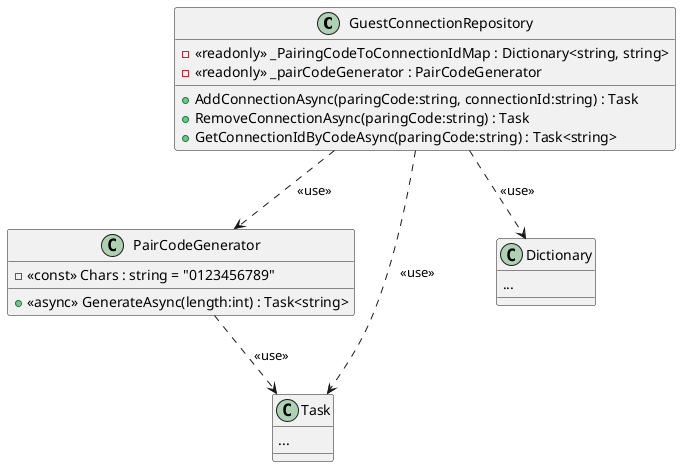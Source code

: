 @startuml
class GuestConnectionRepository {
    - <<readonly>> _PairingCodeToConnectionIdMap : Dictionary<string, string>
    - <<readonly>> _pairCodeGenerator : PairCodeGenerator
    + AddConnectionAsync(paringCode:string, connectionId:string) : Task
    + RemoveConnectionAsync(paringCode:string) : Task
    + GetConnectionIdByCodeAsync(paringCode:string) : Task<string>
}
GuestConnectionRepository ..> PairCodeGenerator: <<use>>
class PairCodeGenerator {
    - <<const>> Chars : string = "0123456789"
    + <<async>> GenerateAsync(length:int) : Task<string>
}
PairCodeGenerator ..> Task: <<use>>
class Dictionary {
...
}
GuestConnectionRepository ..> Dictionary: <<use>>
class Task {
...
}
GuestConnectionRepository ..> Task: <<use>>
@enduml